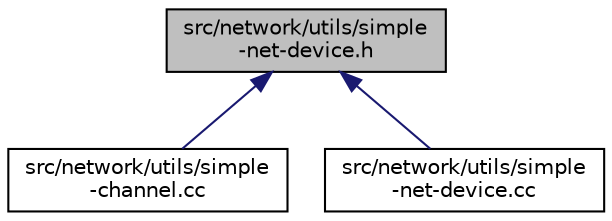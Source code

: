 digraph "src/network/utils/simple-net-device.h"
{
 // LATEX_PDF_SIZE
  edge [fontname="Helvetica",fontsize="10",labelfontname="Helvetica",labelfontsize="10"];
  node [fontname="Helvetica",fontsize="10",shape=record];
  Node1 [label="src/network/utils/simple\l-net-device.h",height=0.2,width=0.4,color="black", fillcolor="grey75", style="filled", fontcolor="black",tooltip=" "];
  Node1 -> Node2 [dir="back",color="midnightblue",fontsize="10",style="solid",fontname="Helvetica"];
  Node2 [label="src/network/utils/simple\l-channel.cc",height=0.2,width=0.4,color="black", fillcolor="white", style="filled",URL="$simple-channel_8cc.html",tooltip=" "];
  Node1 -> Node3 [dir="back",color="midnightblue",fontsize="10",style="solid",fontname="Helvetica"];
  Node3 [label="src/network/utils/simple\l-net-device.cc",height=0.2,width=0.4,color="black", fillcolor="white", style="filled",URL="$simple-net-device_8cc.html",tooltip=" "];
}
